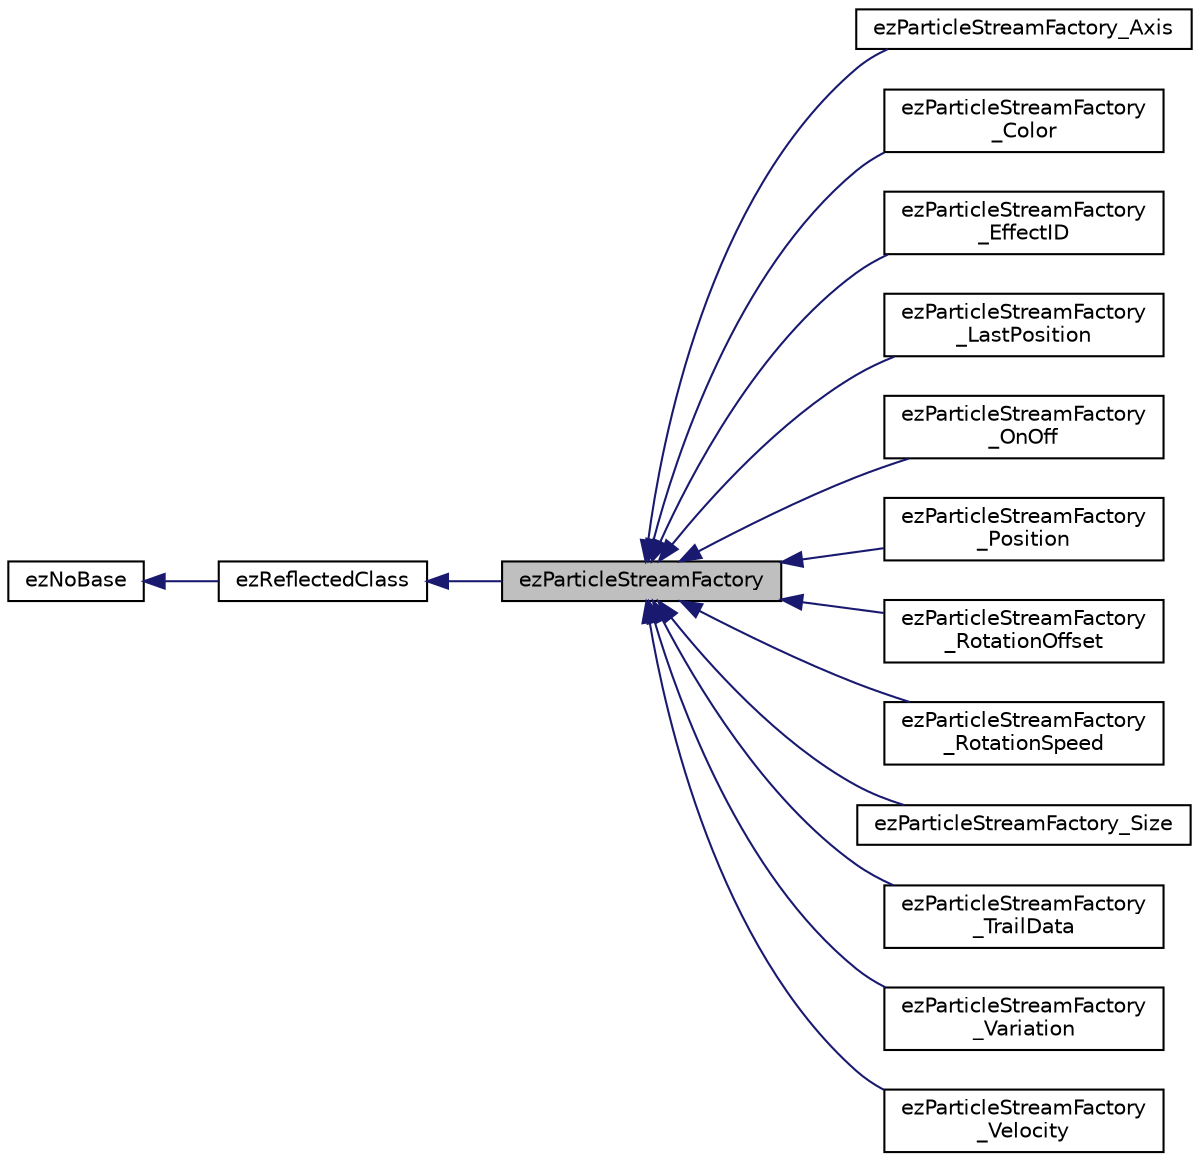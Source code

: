 digraph "ezParticleStreamFactory"
{
 // LATEX_PDF_SIZE
  edge [fontname="Helvetica",fontsize="10",labelfontname="Helvetica",labelfontsize="10"];
  node [fontname="Helvetica",fontsize="10",shape=record];
  rankdir="LR";
  Node1 [label="ezParticleStreamFactory",height=0.2,width=0.4,color="black", fillcolor="grey75", style="filled", fontcolor="black",tooltip="Base class for all particle stream factories."];
  Node2 -> Node1 [dir="back",color="midnightblue",fontsize="10",style="solid",fontname="Helvetica"];
  Node2 [label="ezReflectedClass",height=0.2,width=0.4,color="black", fillcolor="white", style="filled",URL="$db/d45/classez_reflected_class.htm",tooltip="All classes that should be dynamically reflectable, need to be derived from this base class."];
  Node3 -> Node2 [dir="back",color="midnightblue",fontsize="10",style="solid",fontname="Helvetica"];
  Node3 [label="ezNoBase",height=0.2,width=0.4,color="black", fillcolor="white", style="filled",URL="$d4/d02/classez_no_base.htm",tooltip="Dummy type to pass to templates and macros that expect a base type for a class that has no base."];
  Node1 -> Node4 [dir="back",color="midnightblue",fontsize="10",style="solid",fontname="Helvetica"];
  Node4 [label="ezParticleStreamFactory_Axis",height=0.2,width=0.4,color="black", fillcolor="white", style="filled",URL="$d0/d5b/classez_particle_stream_factory___axis.htm",tooltip=" "];
  Node1 -> Node5 [dir="back",color="midnightblue",fontsize="10",style="solid",fontname="Helvetica"];
  Node5 [label="ezParticleStreamFactory\l_Color",height=0.2,width=0.4,color="black", fillcolor="white", style="filled",URL="$d1/d3c/classez_particle_stream_factory___color.htm",tooltip=" "];
  Node1 -> Node6 [dir="back",color="midnightblue",fontsize="10",style="solid",fontname="Helvetica"];
  Node6 [label="ezParticleStreamFactory\l_EffectID",height=0.2,width=0.4,color="black", fillcolor="white", style="filled",URL="$db/d8d/classez_particle_stream_factory___effect_i_d.htm",tooltip=" "];
  Node1 -> Node7 [dir="back",color="midnightblue",fontsize="10",style="solid",fontname="Helvetica"];
  Node7 [label="ezParticleStreamFactory\l_LastPosition",height=0.2,width=0.4,color="black", fillcolor="white", style="filled",URL="$d5/dac/classez_particle_stream_factory___last_position.htm",tooltip=" "];
  Node1 -> Node8 [dir="back",color="midnightblue",fontsize="10",style="solid",fontname="Helvetica"];
  Node8 [label="ezParticleStreamFactory\l_OnOff",height=0.2,width=0.4,color="black", fillcolor="white", style="filled",URL="$d1/ddc/classez_particle_stream_factory___on_off.htm",tooltip=" "];
  Node1 -> Node9 [dir="back",color="midnightblue",fontsize="10",style="solid",fontname="Helvetica"];
  Node9 [label="ezParticleStreamFactory\l_Position",height=0.2,width=0.4,color="black", fillcolor="white", style="filled",URL="$dc/d48/classez_particle_stream_factory___position.htm",tooltip=" "];
  Node1 -> Node10 [dir="back",color="midnightblue",fontsize="10",style="solid",fontname="Helvetica"];
  Node10 [label="ezParticleStreamFactory\l_RotationOffset",height=0.2,width=0.4,color="black", fillcolor="white", style="filled",URL="$db/df6/classez_particle_stream_factory___rotation_offset.htm",tooltip=" "];
  Node1 -> Node11 [dir="back",color="midnightblue",fontsize="10",style="solid",fontname="Helvetica"];
  Node11 [label="ezParticleStreamFactory\l_RotationSpeed",height=0.2,width=0.4,color="black", fillcolor="white", style="filled",URL="$dd/d0f/classez_particle_stream_factory___rotation_speed.htm",tooltip=" "];
  Node1 -> Node12 [dir="back",color="midnightblue",fontsize="10",style="solid",fontname="Helvetica"];
  Node12 [label="ezParticleStreamFactory_Size",height=0.2,width=0.4,color="black", fillcolor="white", style="filled",URL="$db/dc3/classez_particle_stream_factory___size.htm",tooltip=" "];
  Node1 -> Node13 [dir="back",color="midnightblue",fontsize="10",style="solid",fontname="Helvetica"];
  Node13 [label="ezParticleStreamFactory\l_TrailData",height=0.2,width=0.4,color="black", fillcolor="white", style="filled",URL="$d7/d66/classez_particle_stream_factory___trail_data.htm",tooltip=" "];
  Node1 -> Node14 [dir="back",color="midnightblue",fontsize="10",style="solid",fontname="Helvetica"];
  Node14 [label="ezParticleStreamFactory\l_Variation",height=0.2,width=0.4,color="black", fillcolor="white", style="filled",URL="$d9/da1/classez_particle_stream_factory___variation.htm",tooltip=" "];
  Node1 -> Node15 [dir="back",color="midnightblue",fontsize="10",style="solid",fontname="Helvetica"];
  Node15 [label="ezParticleStreamFactory\l_Velocity",height=0.2,width=0.4,color="black", fillcolor="white", style="filled",URL="$d1/d23/classez_particle_stream_factory___velocity.htm",tooltip=" "];
}
